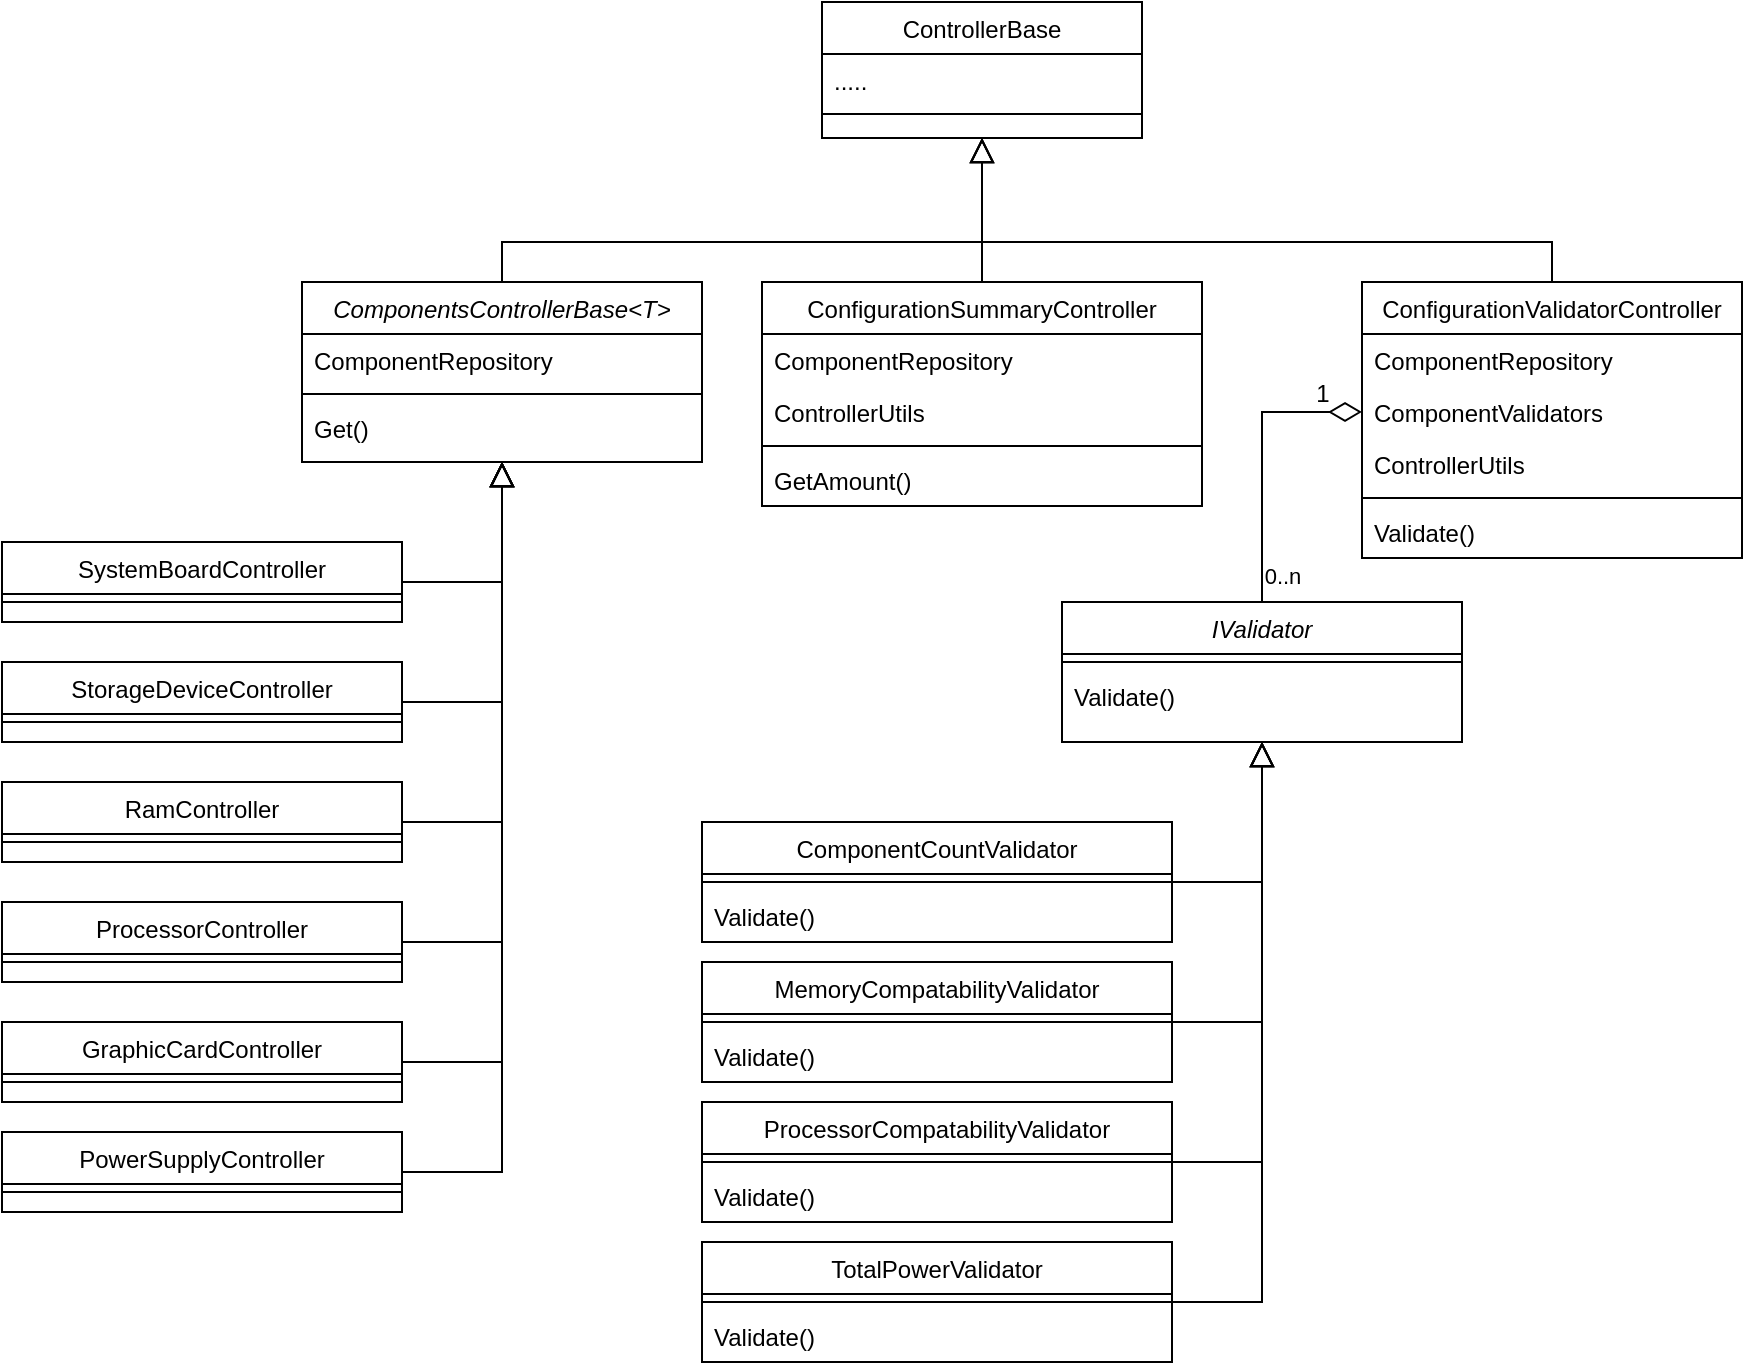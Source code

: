 <mxfile version="16.1.2" type="device"><diagram id="C5RBs43oDa-KdzZeNtuy" name="Page-1"><mxGraphModel dx="1662" dy="795" grid="1" gridSize="10" guides="1" tooltips="1" connect="1" arrows="1" fold="1" page="1" pageScale="1" pageWidth="827" pageHeight="1169" math="0" shadow="0"><root><mxCell id="WIyWlLk6GJQsqaUBKTNV-0"/><mxCell id="WIyWlLk6GJQsqaUBKTNV-1" parent="WIyWlLk6GJQsqaUBKTNV-0"/><mxCell id="zkfFHV4jXpPFQw0GAbJ--0" value="ComponentsControllerBase&lt;T&gt;" style="swimlane;fontStyle=2;align=center;verticalAlign=top;childLayout=stackLayout;horizontal=1;startSize=26;horizontalStack=0;resizeParent=1;resizeLast=0;collapsible=1;marginBottom=0;rounded=0;shadow=0;strokeWidth=1;" parent="WIyWlLk6GJQsqaUBKTNV-1" vertex="1"><mxGeometry x="180" y="160" width="200" height="90" as="geometry"><mxRectangle x="230" y="140" width="160" height="26" as="alternateBounds"/></mxGeometry></mxCell><mxCell id="zkfFHV4jXpPFQw0GAbJ--1" value="ComponentRepository" style="text;align=left;verticalAlign=top;spacingLeft=4;spacingRight=4;overflow=hidden;rotatable=0;points=[[0,0.5],[1,0.5]];portConstraint=eastwest;" parent="zkfFHV4jXpPFQw0GAbJ--0" vertex="1"><mxGeometry y="26" width="200" height="26" as="geometry"/></mxCell><mxCell id="zkfFHV4jXpPFQw0GAbJ--4" value="" style="line;html=1;strokeWidth=1;align=left;verticalAlign=middle;spacingTop=-1;spacingLeft=3;spacingRight=3;rotatable=0;labelPosition=right;points=[];portConstraint=eastwest;" parent="zkfFHV4jXpPFQw0GAbJ--0" vertex="1"><mxGeometry y="52" width="200" height="8" as="geometry"/></mxCell><mxCell id="hfugHl-ZC8w2rfbe-g59-20" value="Get()" style="text;align=left;verticalAlign=top;spacingLeft=4;spacingRight=4;overflow=hidden;rotatable=0;points=[[0,0.5],[1,0.5]];portConstraint=eastwest;" vertex="1" parent="zkfFHV4jXpPFQw0GAbJ--0"><mxGeometry y="60" width="200" height="26" as="geometry"/></mxCell><mxCell id="zkfFHV4jXpPFQw0GAbJ--6" value="GraphicCardController" style="swimlane;fontStyle=0;align=center;verticalAlign=top;childLayout=stackLayout;horizontal=1;startSize=26;horizontalStack=0;resizeParent=1;resizeLast=0;collapsible=1;marginBottom=0;rounded=0;shadow=0;strokeWidth=1;" parent="WIyWlLk6GJQsqaUBKTNV-1" vertex="1"><mxGeometry x="30" y="530" width="200" height="40" as="geometry"><mxRectangle x="130" y="380" width="160" height="26" as="alternateBounds"/></mxGeometry></mxCell><mxCell id="zkfFHV4jXpPFQw0GAbJ--9" value="" style="line;html=1;strokeWidth=1;align=left;verticalAlign=middle;spacingTop=-1;spacingLeft=3;spacingRight=3;rotatable=0;labelPosition=right;points=[];portConstraint=eastwest;" parent="zkfFHV4jXpPFQw0GAbJ--6" vertex="1"><mxGeometry y="26" width="200" height="8" as="geometry"/></mxCell><mxCell id="zkfFHV4jXpPFQw0GAbJ--12" value="" style="endArrow=block;endSize=10;endFill=0;shadow=0;strokeWidth=1;rounded=0;edgeStyle=elbowEdgeStyle;elbow=vertical;entryX=0.5;entryY=1;entryDx=0;entryDy=0;exitX=1;exitY=0.5;exitDx=0;exitDy=0;" parent="WIyWlLk6GJQsqaUBKTNV-1" source="zkfFHV4jXpPFQw0GAbJ--6" target="zkfFHV4jXpPFQw0GAbJ--0" edge="1"><mxGeometry width="160" relative="1" as="geometry"><mxPoint x="200" y="203" as="sourcePoint"/><mxPoint x="240" y="260" as="targetPoint"/><Array as="points"><mxPoint x="280" y="550"/><mxPoint x="270" y="575"/><mxPoint x="210" y="280"/></Array></mxGeometry></mxCell><mxCell id="zkfFHV4jXpPFQw0GAbJ--16" value="" style="endArrow=block;endSize=10;endFill=0;shadow=0;strokeWidth=1;rounded=0;edgeStyle=elbowEdgeStyle;elbow=vertical;exitX=1;exitY=0.5;exitDx=0;exitDy=0;" parent="WIyWlLk6GJQsqaUBKTNV-1" source="hfugHl-ZC8w2rfbe-g59-3" target="zkfFHV4jXpPFQw0GAbJ--0" edge="1"><mxGeometry width="160" relative="1" as="geometry"><mxPoint x="410" y="360" as="sourcePoint"/><mxPoint x="310" y="271" as="targetPoint"/><Array as="points"><mxPoint x="280" y="430"/><mxPoint x="280" y="460"/></Array></mxGeometry></mxCell><mxCell id="zkfFHV4jXpPFQw0GAbJ--17" value="ControllerBase" style="swimlane;fontStyle=0;align=center;verticalAlign=top;childLayout=stackLayout;horizontal=1;startSize=26;horizontalStack=0;resizeParent=1;resizeLast=0;collapsible=1;marginBottom=0;rounded=0;shadow=0;strokeWidth=1;" parent="WIyWlLk6GJQsqaUBKTNV-1" vertex="1"><mxGeometry x="440" y="20" width="160" height="68" as="geometry"><mxRectangle x="550" y="140" width="160" height="26" as="alternateBounds"/></mxGeometry></mxCell><mxCell id="zkfFHV4jXpPFQw0GAbJ--18" value="....." style="text;align=left;verticalAlign=top;spacingLeft=4;spacingRight=4;overflow=hidden;rotatable=0;points=[[0,0.5],[1,0.5]];portConstraint=eastwest;" parent="zkfFHV4jXpPFQw0GAbJ--17" vertex="1"><mxGeometry y="26" width="160" height="26" as="geometry"/></mxCell><mxCell id="zkfFHV4jXpPFQw0GAbJ--23" value="" style="line;html=1;strokeWidth=1;align=left;verticalAlign=middle;spacingTop=-1;spacingLeft=3;spacingRight=3;rotatable=0;labelPosition=right;points=[];portConstraint=eastwest;" parent="zkfFHV4jXpPFQw0GAbJ--17" vertex="1"><mxGeometry y="52" width="160" height="8" as="geometry"/></mxCell><mxCell id="hfugHl-ZC8w2rfbe-g59-0" value="" style="endArrow=block;endSize=10;endFill=0;shadow=0;strokeWidth=1;rounded=0;edgeStyle=elbowEdgeStyle;elbow=vertical;exitX=0.5;exitY=0;exitDx=0;exitDy=0;entryX=0.5;entryY=1;entryDx=0;entryDy=0;" edge="1" parent="WIyWlLk6GJQsqaUBKTNV-1" source="zkfFHV4jXpPFQw0GAbJ--0" target="zkfFHV4jXpPFQw0GAbJ--17"><mxGeometry width="160" relative="1" as="geometry"><mxPoint x="410" y="360" as="sourcePoint"/><mxPoint x="490" y="100" as="targetPoint"/><Array as="points"><mxPoint x="400" y="140"/></Array></mxGeometry></mxCell><mxCell id="hfugHl-ZC8w2rfbe-g59-1" value="ProcessorController" style="swimlane;fontStyle=0;align=center;verticalAlign=top;childLayout=stackLayout;horizontal=1;startSize=26;horizontalStack=0;resizeParent=1;resizeLast=0;collapsible=1;marginBottom=0;rounded=0;shadow=0;strokeWidth=1;" vertex="1" parent="WIyWlLk6GJQsqaUBKTNV-1"><mxGeometry x="30" y="470" width="200" height="40" as="geometry"><mxRectangle x="130" y="380" width="160" height="26" as="alternateBounds"/></mxGeometry></mxCell><mxCell id="hfugHl-ZC8w2rfbe-g59-2" value="" style="line;html=1;strokeWidth=1;align=left;verticalAlign=middle;spacingTop=-1;spacingLeft=3;spacingRight=3;rotatable=0;labelPosition=right;points=[];portConstraint=eastwest;" vertex="1" parent="hfugHl-ZC8w2rfbe-g59-1"><mxGeometry y="26" width="200" height="8" as="geometry"/></mxCell><mxCell id="hfugHl-ZC8w2rfbe-g59-3" value="RamController" style="swimlane;fontStyle=0;align=center;verticalAlign=top;childLayout=stackLayout;horizontal=1;startSize=26;horizontalStack=0;resizeParent=1;resizeLast=0;collapsible=1;marginBottom=0;rounded=0;shadow=0;strokeWidth=1;" vertex="1" parent="WIyWlLk6GJQsqaUBKTNV-1"><mxGeometry x="30" y="410" width="200" height="40" as="geometry"><mxRectangle x="130" y="380" width="160" height="26" as="alternateBounds"/></mxGeometry></mxCell><mxCell id="hfugHl-ZC8w2rfbe-g59-4" value="" style="line;html=1;strokeWidth=1;align=left;verticalAlign=middle;spacingTop=-1;spacingLeft=3;spacingRight=3;rotatable=0;labelPosition=right;points=[];portConstraint=eastwest;" vertex="1" parent="hfugHl-ZC8w2rfbe-g59-3"><mxGeometry y="26" width="200" height="8" as="geometry"/></mxCell><mxCell id="hfugHl-ZC8w2rfbe-g59-5" value="StorageDeviceController" style="swimlane;fontStyle=0;align=center;verticalAlign=top;childLayout=stackLayout;horizontal=1;startSize=26;horizontalStack=0;resizeParent=1;resizeLast=0;collapsible=1;marginBottom=0;rounded=0;shadow=0;strokeWidth=1;" vertex="1" parent="WIyWlLk6GJQsqaUBKTNV-1"><mxGeometry x="30" y="350" width="200" height="40" as="geometry"><mxRectangle x="130" y="380" width="160" height="26" as="alternateBounds"/></mxGeometry></mxCell><mxCell id="hfugHl-ZC8w2rfbe-g59-6" value="" style="line;html=1;strokeWidth=1;align=left;verticalAlign=middle;spacingTop=-1;spacingLeft=3;spacingRight=3;rotatable=0;labelPosition=right;points=[];portConstraint=eastwest;" vertex="1" parent="hfugHl-ZC8w2rfbe-g59-5"><mxGeometry y="26" width="200" height="8" as="geometry"/></mxCell><mxCell id="hfugHl-ZC8w2rfbe-g59-7" value="SystemBoardController" style="swimlane;fontStyle=0;align=center;verticalAlign=top;childLayout=stackLayout;horizontal=1;startSize=26;horizontalStack=0;resizeParent=1;resizeLast=0;collapsible=1;marginBottom=0;rounded=0;shadow=0;strokeWidth=1;" vertex="1" parent="WIyWlLk6GJQsqaUBKTNV-1"><mxGeometry x="30" y="290" width="200" height="40" as="geometry"><mxRectangle x="130" y="380" width="160" height="26" as="alternateBounds"/></mxGeometry></mxCell><mxCell id="hfugHl-ZC8w2rfbe-g59-8" value="" style="line;html=1;strokeWidth=1;align=left;verticalAlign=middle;spacingTop=-1;spacingLeft=3;spacingRight=3;rotatable=0;labelPosition=right;points=[];portConstraint=eastwest;" vertex="1" parent="hfugHl-ZC8w2rfbe-g59-7"><mxGeometry y="26" width="200" height="8" as="geometry"/></mxCell><mxCell id="hfugHl-ZC8w2rfbe-g59-9" value="PowerSupplyController" style="swimlane;fontStyle=0;align=center;verticalAlign=top;childLayout=stackLayout;horizontal=1;startSize=26;horizontalStack=0;resizeParent=1;resizeLast=0;collapsible=1;marginBottom=0;rounded=0;shadow=0;strokeWidth=1;" vertex="1" parent="WIyWlLk6GJQsqaUBKTNV-1"><mxGeometry x="30" y="585" width="200" height="40" as="geometry"><mxRectangle x="130" y="380" width="160" height="26" as="alternateBounds"/></mxGeometry></mxCell><mxCell id="hfugHl-ZC8w2rfbe-g59-10" value="" style="line;html=1;strokeWidth=1;align=left;verticalAlign=middle;spacingTop=-1;spacingLeft=3;spacingRight=3;rotatable=0;labelPosition=right;points=[];portConstraint=eastwest;" vertex="1" parent="hfugHl-ZC8w2rfbe-g59-9"><mxGeometry y="26" width="200" height="8" as="geometry"/></mxCell><mxCell id="hfugHl-ZC8w2rfbe-g59-11" value="" style="endArrow=block;endSize=10;endFill=0;shadow=0;strokeWidth=1;rounded=0;edgeStyle=elbowEdgeStyle;elbow=vertical;exitX=1;exitY=0.5;exitDx=0;exitDy=0;" edge="1" parent="WIyWlLk6GJQsqaUBKTNV-1" source="hfugHl-ZC8w2rfbe-g59-1" target="zkfFHV4jXpPFQw0GAbJ--0"><mxGeometry width="160" relative="1" as="geometry"><mxPoint x="410" y="360" as="sourcePoint"/><mxPoint x="280" y="230" as="targetPoint"/><Array as="points"><mxPoint x="280" y="490"/><mxPoint x="280" y="520"/><mxPoint x="250" y="300"/><mxPoint x="400" y="280"/><mxPoint x="520" y="260"/></Array></mxGeometry></mxCell><mxCell id="hfugHl-ZC8w2rfbe-g59-12" value="" style="endArrow=block;endSize=10;endFill=0;shadow=0;strokeWidth=1;rounded=0;edgeStyle=elbowEdgeStyle;elbow=vertical;entryX=0.5;entryY=1;entryDx=0;entryDy=0;exitX=1;exitY=0.5;exitDx=0;exitDy=0;" edge="1" parent="WIyWlLk6GJQsqaUBKTNV-1" source="hfugHl-ZC8w2rfbe-g59-7" target="zkfFHV4jXpPFQw0GAbJ--0"><mxGeometry width="160" relative="1" as="geometry"><mxPoint x="370" y="420" as="sourcePoint"/><mxPoint x="280" y="230" as="targetPoint"/><Array as="points"><mxPoint x="250" y="310"/></Array></mxGeometry></mxCell><mxCell id="hfugHl-ZC8w2rfbe-g59-14" value="" style="endArrow=block;endSize=10;endFill=0;shadow=0;strokeWidth=1;rounded=0;edgeStyle=elbowEdgeStyle;elbow=vertical;entryX=0.5;entryY=1;entryDx=0;entryDy=0;exitX=1;exitY=0.5;exitDx=0;exitDy=0;" edge="1" parent="WIyWlLk6GJQsqaUBKTNV-1" source="hfugHl-ZC8w2rfbe-g59-5" target="zkfFHV4jXpPFQw0GAbJ--0"><mxGeometry width="160" relative="1" as="geometry"><mxPoint x="340" y="510" as="sourcePoint"/><mxPoint x="290" y="240" as="targetPoint"/><Array as="points"><mxPoint x="260" y="370"/><mxPoint x="250" y="410"/></Array></mxGeometry></mxCell><mxCell id="hfugHl-ZC8w2rfbe-g59-15" value="" style="endArrow=block;endSize=10;endFill=0;shadow=0;strokeWidth=1;rounded=0;edgeStyle=elbowEdgeStyle;elbow=vertical;exitX=1;exitY=0.5;exitDx=0;exitDy=0;entryX=0.5;entryY=1;entryDx=0;entryDy=0;" edge="1" parent="WIyWlLk6GJQsqaUBKTNV-1" source="hfugHl-ZC8w2rfbe-g59-9" target="zkfFHV4jXpPFQw0GAbJ--0"><mxGeometry width="160" relative="1" as="geometry"><mxPoint x="240" y="400" as="sourcePoint"/><mxPoint x="290" y="240" as="targetPoint"/><Array as="points"><mxPoint x="280" y="605"/><mxPoint x="250" y="630"/><mxPoint x="140" y="280"/><mxPoint x="60" y="310"/></Array></mxGeometry></mxCell><mxCell id="hfugHl-ZC8w2rfbe-g59-16" value="ConfigurationSummaryController" style="swimlane;fontStyle=0;align=center;verticalAlign=top;childLayout=stackLayout;horizontal=1;startSize=26;horizontalStack=0;resizeParent=1;resizeLast=0;collapsible=1;marginBottom=0;rounded=0;shadow=0;strokeWidth=1;" vertex="1" parent="WIyWlLk6GJQsqaUBKTNV-1"><mxGeometry x="410" y="160" width="220" height="112" as="geometry"><mxRectangle x="130" y="380" width="160" height="26" as="alternateBounds"/></mxGeometry></mxCell><mxCell id="hfugHl-ZC8w2rfbe-g59-18" value="ComponentRepository" style="text;align=left;verticalAlign=top;spacingLeft=4;spacingRight=4;overflow=hidden;rotatable=0;points=[[0,0.5],[1,0.5]];portConstraint=eastwest;" vertex="1" parent="hfugHl-ZC8w2rfbe-g59-16"><mxGeometry y="26" width="220" height="26" as="geometry"/></mxCell><mxCell id="hfugHl-ZC8w2rfbe-g59-19" value="ControllerUtils" style="text;align=left;verticalAlign=top;spacingLeft=4;spacingRight=4;overflow=hidden;rotatable=0;points=[[0,0.5],[1,0.5]];portConstraint=eastwest;" vertex="1" parent="hfugHl-ZC8w2rfbe-g59-16"><mxGeometry y="52" width="220" height="26" as="geometry"/></mxCell><mxCell id="hfugHl-ZC8w2rfbe-g59-17" value="" style="line;html=1;strokeWidth=1;align=left;verticalAlign=middle;spacingTop=-1;spacingLeft=3;spacingRight=3;rotatable=0;labelPosition=right;points=[];portConstraint=eastwest;" vertex="1" parent="hfugHl-ZC8w2rfbe-g59-16"><mxGeometry y="78" width="220" height="8" as="geometry"/></mxCell><mxCell id="hfugHl-ZC8w2rfbe-g59-21" value="GetAmount()" style="text;align=left;verticalAlign=top;spacingLeft=4;spacingRight=4;overflow=hidden;rotatable=0;points=[[0,0.5],[1,0.5]];portConstraint=eastwest;" vertex="1" parent="hfugHl-ZC8w2rfbe-g59-16"><mxGeometry y="86" width="220" height="26" as="geometry"/></mxCell><mxCell id="hfugHl-ZC8w2rfbe-g59-22" value="ConfigurationValidatorController" style="swimlane;fontStyle=0;align=center;verticalAlign=top;childLayout=stackLayout;horizontal=1;startSize=26;horizontalStack=0;resizeParent=1;resizeLast=0;collapsible=1;marginBottom=0;rounded=0;shadow=0;strokeWidth=1;" vertex="1" parent="WIyWlLk6GJQsqaUBKTNV-1"><mxGeometry x="710" y="160" width="190" height="138" as="geometry"><mxRectangle x="130" y="380" width="160" height="26" as="alternateBounds"/></mxGeometry></mxCell><mxCell id="hfugHl-ZC8w2rfbe-g59-23" value="ComponentRepository" style="text;align=left;verticalAlign=top;spacingLeft=4;spacingRight=4;overflow=hidden;rotatable=0;points=[[0,0.5],[1,0.5]];portConstraint=eastwest;" vertex="1" parent="hfugHl-ZC8w2rfbe-g59-22"><mxGeometry y="26" width="190" height="26" as="geometry"/></mxCell><mxCell id="hfugHl-ZC8w2rfbe-g59-27" value="ComponentValidators" style="text;align=left;verticalAlign=top;spacingLeft=4;spacingRight=4;overflow=hidden;rotatable=0;points=[[0,0.5],[1,0.5]];portConstraint=eastwest;" vertex="1" parent="hfugHl-ZC8w2rfbe-g59-22"><mxGeometry y="52" width="190" height="26" as="geometry"/></mxCell><mxCell id="hfugHl-ZC8w2rfbe-g59-24" value="ControllerUtils" style="text;align=left;verticalAlign=top;spacingLeft=4;spacingRight=4;overflow=hidden;rotatable=0;points=[[0,0.5],[1,0.5]];portConstraint=eastwest;" vertex="1" parent="hfugHl-ZC8w2rfbe-g59-22"><mxGeometry y="78" width="190" height="26" as="geometry"/></mxCell><mxCell id="hfugHl-ZC8w2rfbe-g59-25" value="" style="line;html=1;strokeWidth=1;align=left;verticalAlign=middle;spacingTop=-1;spacingLeft=3;spacingRight=3;rotatable=0;labelPosition=right;points=[];portConstraint=eastwest;" vertex="1" parent="hfugHl-ZC8w2rfbe-g59-22"><mxGeometry y="104" width="190" height="8" as="geometry"/></mxCell><mxCell id="hfugHl-ZC8w2rfbe-g59-26" value="Validate()" style="text;align=left;verticalAlign=top;spacingLeft=4;spacingRight=4;overflow=hidden;rotatable=0;points=[[0,0.5],[1,0.5]];portConstraint=eastwest;" vertex="1" parent="hfugHl-ZC8w2rfbe-g59-22"><mxGeometry y="112" width="190" height="26" as="geometry"/></mxCell><mxCell id="hfugHl-ZC8w2rfbe-g59-29" value="" style="endArrow=block;endSize=10;endFill=0;shadow=0;strokeWidth=1;rounded=0;edgeStyle=elbowEdgeStyle;elbow=vertical;exitX=0.5;exitY=0;exitDx=0;exitDy=0;entryX=0.5;entryY=1;entryDx=0;entryDy=0;" edge="1" parent="WIyWlLk6GJQsqaUBKTNV-1" source="hfugHl-ZC8w2rfbe-g59-16" target="zkfFHV4jXpPFQw0GAbJ--17"><mxGeometry width="160" relative="1" as="geometry"><mxPoint x="290" y="170" as="sourcePoint"/><mxPoint x="530" y="98" as="targetPoint"/><Array as="points"><mxPoint x="520" y="140"/></Array></mxGeometry></mxCell><mxCell id="hfugHl-ZC8w2rfbe-g59-30" value="" style="endArrow=block;endSize=10;endFill=0;shadow=0;strokeWidth=1;rounded=0;edgeStyle=elbowEdgeStyle;elbow=vertical;exitX=0.5;exitY=0;exitDx=0;exitDy=0;entryX=0.5;entryY=1;entryDx=0;entryDy=0;" edge="1" parent="WIyWlLk6GJQsqaUBKTNV-1" source="hfugHl-ZC8w2rfbe-g59-22" target="zkfFHV4jXpPFQw0GAbJ--17"><mxGeometry width="160" relative="1" as="geometry"><mxPoint x="675" y="170" as="sourcePoint"/><mxPoint x="530" y="98" as="targetPoint"/><Array as="points"><mxPoint x="690" y="140"/></Array></mxGeometry></mxCell><mxCell id="hfugHl-ZC8w2rfbe-g59-36" style="edgeStyle=orthogonalEdgeStyle;rounded=0;orthogonalLoop=1;jettySize=auto;html=1;exitX=0.5;exitY=0;exitDx=0;exitDy=0;entryX=0;entryY=0.5;entryDx=0;entryDy=0;endArrow=diamondThin;endFill=0;endSize=14;" edge="1" parent="WIyWlLk6GJQsqaUBKTNV-1" source="hfugHl-ZC8w2rfbe-g59-32" target="hfugHl-ZC8w2rfbe-g59-27"><mxGeometry relative="1" as="geometry"/></mxCell><mxCell id="hfugHl-ZC8w2rfbe-g59-39" value="0..n" style="edgeLabel;html=1;align=center;verticalAlign=middle;resizable=0;points=[];" vertex="1" connectable="0" parent="hfugHl-ZC8w2rfbe-g59-36"><mxGeometry x="-0.821" y="-5" relative="1" as="geometry"><mxPoint x="5" as="offset"/></mxGeometry></mxCell><mxCell id="hfugHl-ZC8w2rfbe-g59-32" value="IValidator" style="swimlane;fontStyle=2;align=center;verticalAlign=top;childLayout=stackLayout;horizontal=1;startSize=26;horizontalStack=0;resizeParent=1;resizeLast=0;collapsible=1;marginBottom=0;rounded=0;shadow=0;strokeWidth=1;" vertex="1" parent="WIyWlLk6GJQsqaUBKTNV-1"><mxGeometry x="560" y="320" width="200" height="70" as="geometry"><mxRectangle x="230" y="140" width="160" height="26" as="alternateBounds"/></mxGeometry></mxCell><mxCell id="hfugHl-ZC8w2rfbe-g59-34" value="" style="line;html=1;strokeWidth=1;align=left;verticalAlign=middle;spacingTop=-1;spacingLeft=3;spacingRight=3;rotatable=0;labelPosition=right;points=[];portConstraint=eastwest;" vertex="1" parent="hfugHl-ZC8w2rfbe-g59-32"><mxGeometry y="26" width="200" height="8" as="geometry"/></mxCell><mxCell id="hfugHl-ZC8w2rfbe-g59-35" value="Validate()" style="text;align=left;verticalAlign=top;spacingLeft=4;spacingRight=4;overflow=hidden;rotatable=0;points=[[0,0.5],[1,0.5]];portConstraint=eastwest;" vertex="1" parent="hfugHl-ZC8w2rfbe-g59-32"><mxGeometry y="34" width="200" height="26" as="geometry"/></mxCell><mxCell id="hfugHl-ZC8w2rfbe-g59-37" value="1" style="text;html=1;align=center;verticalAlign=middle;resizable=0;points=[];autosize=1;strokeColor=none;fillColor=none;" vertex="1" parent="WIyWlLk6GJQsqaUBKTNV-1"><mxGeometry x="680" y="206" width="20" height="20" as="geometry"/></mxCell><mxCell id="hfugHl-ZC8w2rfbe-g59-40" value="ComponentCountValidator" style="swimlane;fontStyle=0;align=center;verticalAlign=top;childLayout=stackLayout;horizontal=1;startSize=26;horizontalStack=0;resizeParent=1;resizeLast=0;collapsible=1;marginBottom=0;rounded=0;shadow=0;strokeWidth=1;" vertex="1" parent="WIyWlLk6GJQsqaUBKTNV-1"><mxGeometry x="380" y="430" width="235" height="60" as="geometry"><mxRectangle x="130" y="380" width="160" height="26" as="alternateBounds"/></mxGeometry></mxCell><mxCell id="hfugHl-ZC8w2rfbe-g59-44" value="" style="line;html=1;strokeWidth=1;align=left;verticalAlign=middle;spacingTop=-1;spacingLeft=3;spacingRight=3;rotatable=0;labelPosition=right;points=[];portConstraint=eastwest;" vertex="1" parent="hfugHl-ZC8w2rfbe-g59-40"><mxGeometry y="26" width="235" height="8" as="geometry"/></mxCell><mxCell id="hfugHl-ZC8w2rfbe-g59-45" value="Validate()" style="text;align=left;verticalAlign=top;spacingLeft=4;spacingRight=4;overflow=hidden;rotatable=0;points=[[0,0.5],[1,0.5]];portConstraint=eastwest;" vertex="1" parent="hfugHl-ZC8w2rfbe-g59-40"><mxGeometry y="34" width="235" height="26" as="geometry"/></mxCell><mxCell id="hfugHl-ZC8w2rfbe-g59-52" value="MemoryCompatabilityValidator" style="swimlane;fontStyle=0;align=center;verticalAlign=top;childLayout=stackLayout;horizontal=1;startSize=26;horizontalStack=0;resizeParent=1;resizeLast=0;collapsible=1;marginBottom=0;rounded=0;shadow=0;strokeWidth=1;" vertex="1" parent="WIyWlLk6GJQsqaUBKTNV-1"><mxGeometry x="380" y="500" width="235" height="60" as="geometry"><mxRectangle x="130" y="380" width="160" height="26" as="alternateBounds"/></mxGeometry></mxCell><mxCell id="hfugHl-ZC8w2rfbe-g59-53" value="" style="line;html=1;strokeWidth=1;align=left;verticalAlign=middle;spacingTop=-1;spacingLeft=3;spacingRight=3;rotatable=0;labelPosition=right;points=[];portConstraint=eastwest;" vertex="1" parent="hfugHl-ZC8w2rfbe-g59-52"><mxGeometry y="26" width="235" height="8" as="geometry"/></mxCell><mxCell id="hfugHl-ZC8w2rfbe-g59-54" value="Validate()" style="text;align=left;verticalAlign=top;spacingLeft=4;spacingRight=4;overflow=hidden;rotatable=0;points=[[0,0.5],[1,0.5]];portConstraint=eastwest;" vertex="1" parent="hfugHl-ZC8w2rfbe-g59-52"><mxGeometry y="34" width="235" height="26" as="geometry"/></mxCell><mxCell id="hfugHl-ZC8w2rfbe-g59-55" value="ProcessorCompatabilityValidator" style="swimlane;fontStyle=0;align=center;verticalAlign=top;childLayout=stackLayout;horizontal=1;startSize=26;horizontalStack=0;resizeParent=1;resizeLast=0;collapsible=1;marginBottom=0;rounded=0;shadow=0;strokeWidth=1;" vertex="1" parent="WIyWlLk6GJQsqaUBKTNV-1"><mxGeometry x="380" y="570" width="235" height="60" as="geometry"><mxRectangle x="130" y="380" width="160" height="26" as="alternateBounds"/></mxGeometry></mxCell><mxCell id="hfugHl-ZC8w2rfbe-g59-56" value="" style="line;html=1;strokeWidth=1;align=left;verticalAlign=middle;spacingTop=-1;spacingLeft=3;spacingRight=3;rotatable=0;labelPosition=right;points=[];portConstraint=eastwest;" vertex="1" parent="hfugHl-ZC8w2rfbe-g59-55"><mxGeometry y="26" width="235" height="8" as="geometry"/></mxCell><mxCell id="hfugHl-ZC8w2rfbe-g59-57" value="Validate()" style="text;align=left;verticalAlign=top;spacingLeft=4;spacingRight=4;overflow=hidden;rotatable=0;points=[[0,0.5],[1,0.5]];portConstraint=eastwest;" vertex="1" parent="hfugHl-ZC8w2rfbe-g59-55"><mxGeometry y="34" width="235" height="26" as="geometry"/></mxCell><mxCell id="hfugHl-ZC8w2rfbe-g59-58" value="TotalPowerValidator" style="swimlane;fontStyle=0;align=center;verticalAlign=top;childLayout=stackLayout;horizontal=1;startSize=26;horizontalStack=0;resizeParent=1;resizeLast=0;collapsible=1;marginBottom=0;rounded=0;shadow=0;strokeWidth=1;" vertex="1" parent="WIyWlLk6GJQsqaUBKTNV-1"><mxGeometry x="380" y="640" width="235" height="60" as="geometry"><mxRectangle x="130" y="380" width="160" height="26" as="alternateBounds"/></mxGeometry></mxCell><mxCell id="hfugHl-ZC8w2rfbe-g59-59" value="" style="line;html=1;strokeWidth=1;align=left;verticalAlign=middle;spacingTop=-1;spacingLeft=3;spacingRight=3;rotatable=0;labelPosition=right;points=[];portConstraint=eastwest;" vertex="1" parent="hfugHl-ZC8w2rfbe-g59-58"><mxGeometry y="26" width="235" height="8" as="geometry"/></mxCell><mxCell id="hfugHl-ZC8w2rfbe-g59-60" value="Validate()" style="text;align=left;verticalAlign=top;spacingLeft=4;spacingRight=4;overflow=hidden;rotatable=0;points=[[0,0.5],[1,0.5]];portConstraint=eastwest;" vertex="1" parent="hfugHl-ZC8w2rfbe-g59-58"><mxGeometry y="34" width="235" height="26" as="geometry"/></mxCell><mxCell id="hfugHl-ZC8w2rfbe-g59-61" value="" style="endArrow=block;endSize=10;endFill=0;shadow=0;strokeWidth=1;rounded=0;edgeStyle=elbowEdgeStyle;elbow=vertical;entryX=0.5;entryY=1;entryDx=0;entryDy=0;exitX=1;exitY=0.5;exitDx=0;exitDy=0;" edge="1" parent="WIyWlLk6GJQsqaUBKTNV-1" source="hfugHl-ZC8w2rfbe-g59-40" target="hfugHl-ZC8w2rfbe-g59-32"><mxGeometry width="160" relative="1" as="geometry"><mxPoint x="630" y="470" as="sourcePoint"/><mxPoint x="290" y="260" as="targetPoint"/><Array as="points"><mxPoint x="640" y="460"/><mxPoint x="260" y="640"/><mxPoint x="150" y="290"/><mxPoint x="70" y="320"/></Array></mxGeometry></mxCell><mxCell id="hfugHl-ZC8w2rfbe-g59-63" value="" style="endArrow=block;endSize=10;endFill=0;shadow=0;strokeWidth=1;rounded=0;edgeStyle=elbowEdgeStyle;elbow=vertical;exitX=1;exitY=0.5;exitDx=0;exitDy=0;" edge="1" parent="WIyWlLk6GJQsqaUBKTNV-1" source="hfugHl-ZC8w2rfbe-g59-52"><mxGeometry width="160" relative="1" as="geometry"><mxPoint x="625" y="470" as="sourcePoint"/><mxPoint x="660" y="390" as="targetPoint"/><Array as="points"><mxPoint x="630" y="530"/><mxPoint x="270" y="650"/><mxPoint x="160" y="300"/><mxPoint x="80" y="330"/></Array></mxGeometry></mxCell><mxCell id="hfugHl-ZC8w2rfbe-g59-64" value="" style="endArrow=block;endSize=10;endFill=0;shadow=0;strokeWidth=1;rounded=0;edgeStyle=elbowEdgeStyle;elbow=vertical;exitX=1;exitY=0.5;exitDx=0;exitDy=0;" edge="1" parent="WIyWlLk6GJQsqaUBKTNV-1" source="hfugHl-ZC8w2rfbe-g59-58"><mxGeometry width="160" relative="1" as="geometry"><mxPoint x="635" y="480" as="sourcePoint"/><mxPoint x="660" y="390" as="targetPoint"/><Array as="points"><mxPoint x="640" y="670"/><mxPoint x="280" y="660"/><mxPoint x="170" y="310"/><mxPoint x="90" y="340"/></Array></mxGeometry></mxCell><mxCell id="hfugHl-ZC8w2rfbe-g59-65" value="" style="endArrow=block;endSize=10;endFill=0;shadow=0;strokeWidth=1;rounded=0;edgeStyle=elbowEdgeStyle;elbow=vertical;exitX=1;exitY=0.5;exitDx=0;exitDy=0;" edge="1" parent="WIyWlLk6GJQsqaUBKTNV-1" source="hfugHl-ZC8w2rfbe-g59-55"><mxGeometry width="160" relative="1" as="geometry"><mxPoint x="645" y="490" as="sourcePoint"/><mxPoint x="660" y="390" as="targetPoint"/><Array as="points"><mxPoint x="640" y="600"/><mxPoint x="290" y="670"/><mxPoint x="180" y="320"/><mxPoint x="100" y="350"/></Array></mxGeometry></mxCell></root></mxGraphModel></diagram></mxfile>